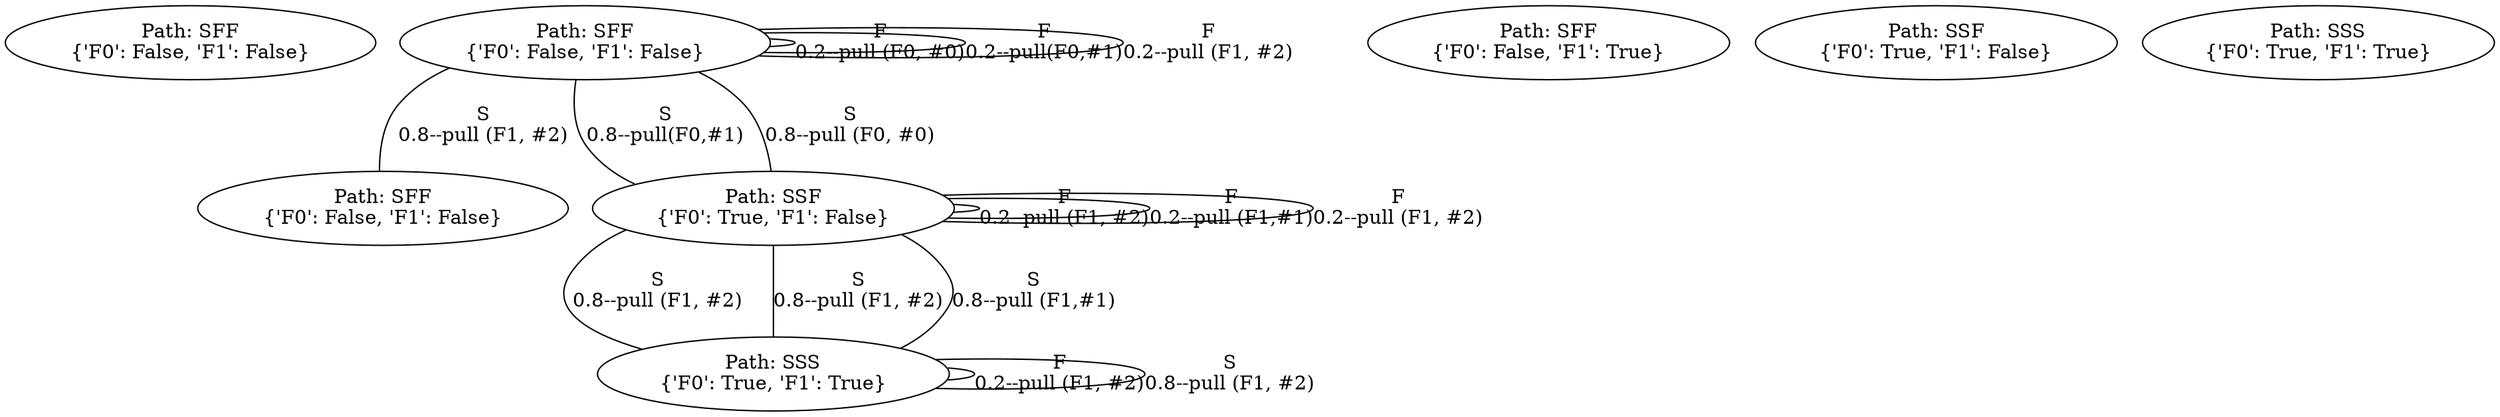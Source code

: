 graph G {
	"{'F0': False, 'F1': False}" [label="Path: 
{'F0': False, 'F1': False}"]
	FF [label="Path: S
{'F0': False, 'F1': False}"]
	FF -- FF [label="F
0.2--pull (F0, #0)"]
	"{'F0': False, 'F1': False}" [label="Path: S
{'F0': False, 'F1': False}"]
	FF [label="Path: SF
{'F0': False, 'F1': False}"]
	FF -- FF [label="F
0.2--pull(F0,#1)"]
	"{'F0': False, 'F1': False}" [label="Path: SF
{'F0': False, 'F1': False}"]
	FF [label="Path: SFF
{'F0': False, 'F1': False}"]
	FF -- FF [label="F
0.2--pull (F1, #2)"]
	"{'F0': False, 'F1': False}" [label="Path: SFF
{'F0': False, 'F1': False}"]
	FT [label="Path: SFF
{'F0': False, 'F1': False}"]
	FF -- FT [label="S
0.8--pull (F1, #2)"]
	"{'F0': False, 'F1': True}" [label="Path: SFF
{'F0': False, 'F1': True}"]
	TF [label="Path: SF
{'F0': False, 'F1': False}"]
	FF -- TF [label="S
0.8--pull(F0,#1)"]
	"{'F0': True, 'F1': False}" [label="Path: SF
{'F0': True, 'F1': False}"]
	TF [label="Path: SFS
{'F0': True, 'F1': False}"]
	TF -- TF [label="F
0.2--pull (F1, #2)"]
	"{'F0': True, 'F1': False}" [label="Path: SFS
{'F0': True, 'F1': False}"]
	TT [label="Path: SFS
{'F0': True, 'F1': False}"]
	TF -- TT [label="S
0.8--pull (F1, #2)"]
	"{'F0': True, 'F1': True}" [label="Path: SFS
{'F0': True, 'F1': True}"]
	TF [label="Path: S
{'F0': False, 'F1': False}"]
	FF -- TF [label="S
0.8--pull (F0, #0)"]
	"{'F0': True, 'F1': False}" [label="Path: S
{'F0': True, 'F1': False}"]
	TF [label="Path: SS
{'F0': True, 'F1': False}"]
	TF -- TF [label="F
0.2--pull (F1,#1)"]
	"{'F0': True, 'F1': False}" [label="Path: SS
{'F0': True, 'F1': False}"]
	TF [label="Path: SSF
{'F0': True, 'F1': False}"]
	TF -- TF [label="F
0.2--pull (F1, #2)"]
	"{'F0': True, 'F1': False}" [label="Path: SSF
{'F0': True, 'F1': False}"]
	TT [label="Path: SSF
{'F0': True, 'F1': False}"]
	TF -- TT [label="S
0.8--pull (F1, #2)"]
	"{'F0': True, 'F1': True}" [label="Path: SSF
{'F0': True, 'F1': True}"]
	TT [label="Path: SS
{'F0': True, 'F1': False}"]
	TF -- TT [label="S
0.8--pull (F1,#1)"]
	"{'F0': True, 'F1': True}" [label="Path: SS
{'F0': True, 'F1': True}"]
	TT [label="Path: SSS
{'F0': True, 'F1': True}"]
	TT -- TT [label="F
0.2--pull (F1, #2)"]
	"{'F0': True, 'F1': True}" [label="Path: SSS
{'F0': True, 'F1': True}"]
	TT [label="Path: SSS
{'F0': True, 'F1': True}"]
	TT -- TT [label="S
0.8--pull (F1, #2)"]
	"{'F0': True, 'F1': True}" [label="Path: SSS
{'F0': True, 'F1': True}"]
}
